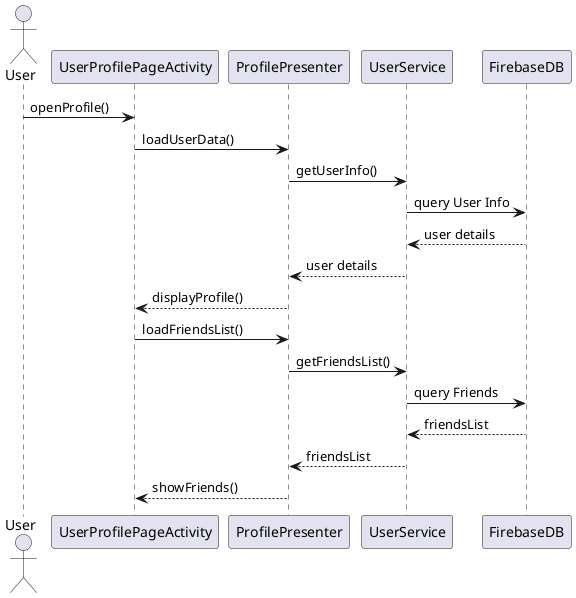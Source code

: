 @startuml Profile_Flow
actor User
participant UserProfilePageActivity
participant ProfilePresenter
participant UserService
participant FirebaseDB

User -> UserProfilePageActivity : openProfile()
UserProfilePageActivity -> ProfilePresenter : loadUserData()
ProfilePresenter -> UserService : getUserInfo()
UserService -> FirebaseDB : query User Info
FirebaseDB --> UserService : user details
UserService --> ProfilePresenter : user details
ProfilePresenter --> UserProfilePageActivity : displayProfile()

UserProfilePageActivity -> ProfilePresenter : loadFriendsList()
ProfilePresenter -> UserService : getFriendsList()
UserService -> FirebaseDB : query Friends
FirebaseDB --> UserService : friendsList
UserService --> ProfilePresenter : friendsList
ProfilePresenter --> UserProfilePageActivity : showFriends()
@enduml
